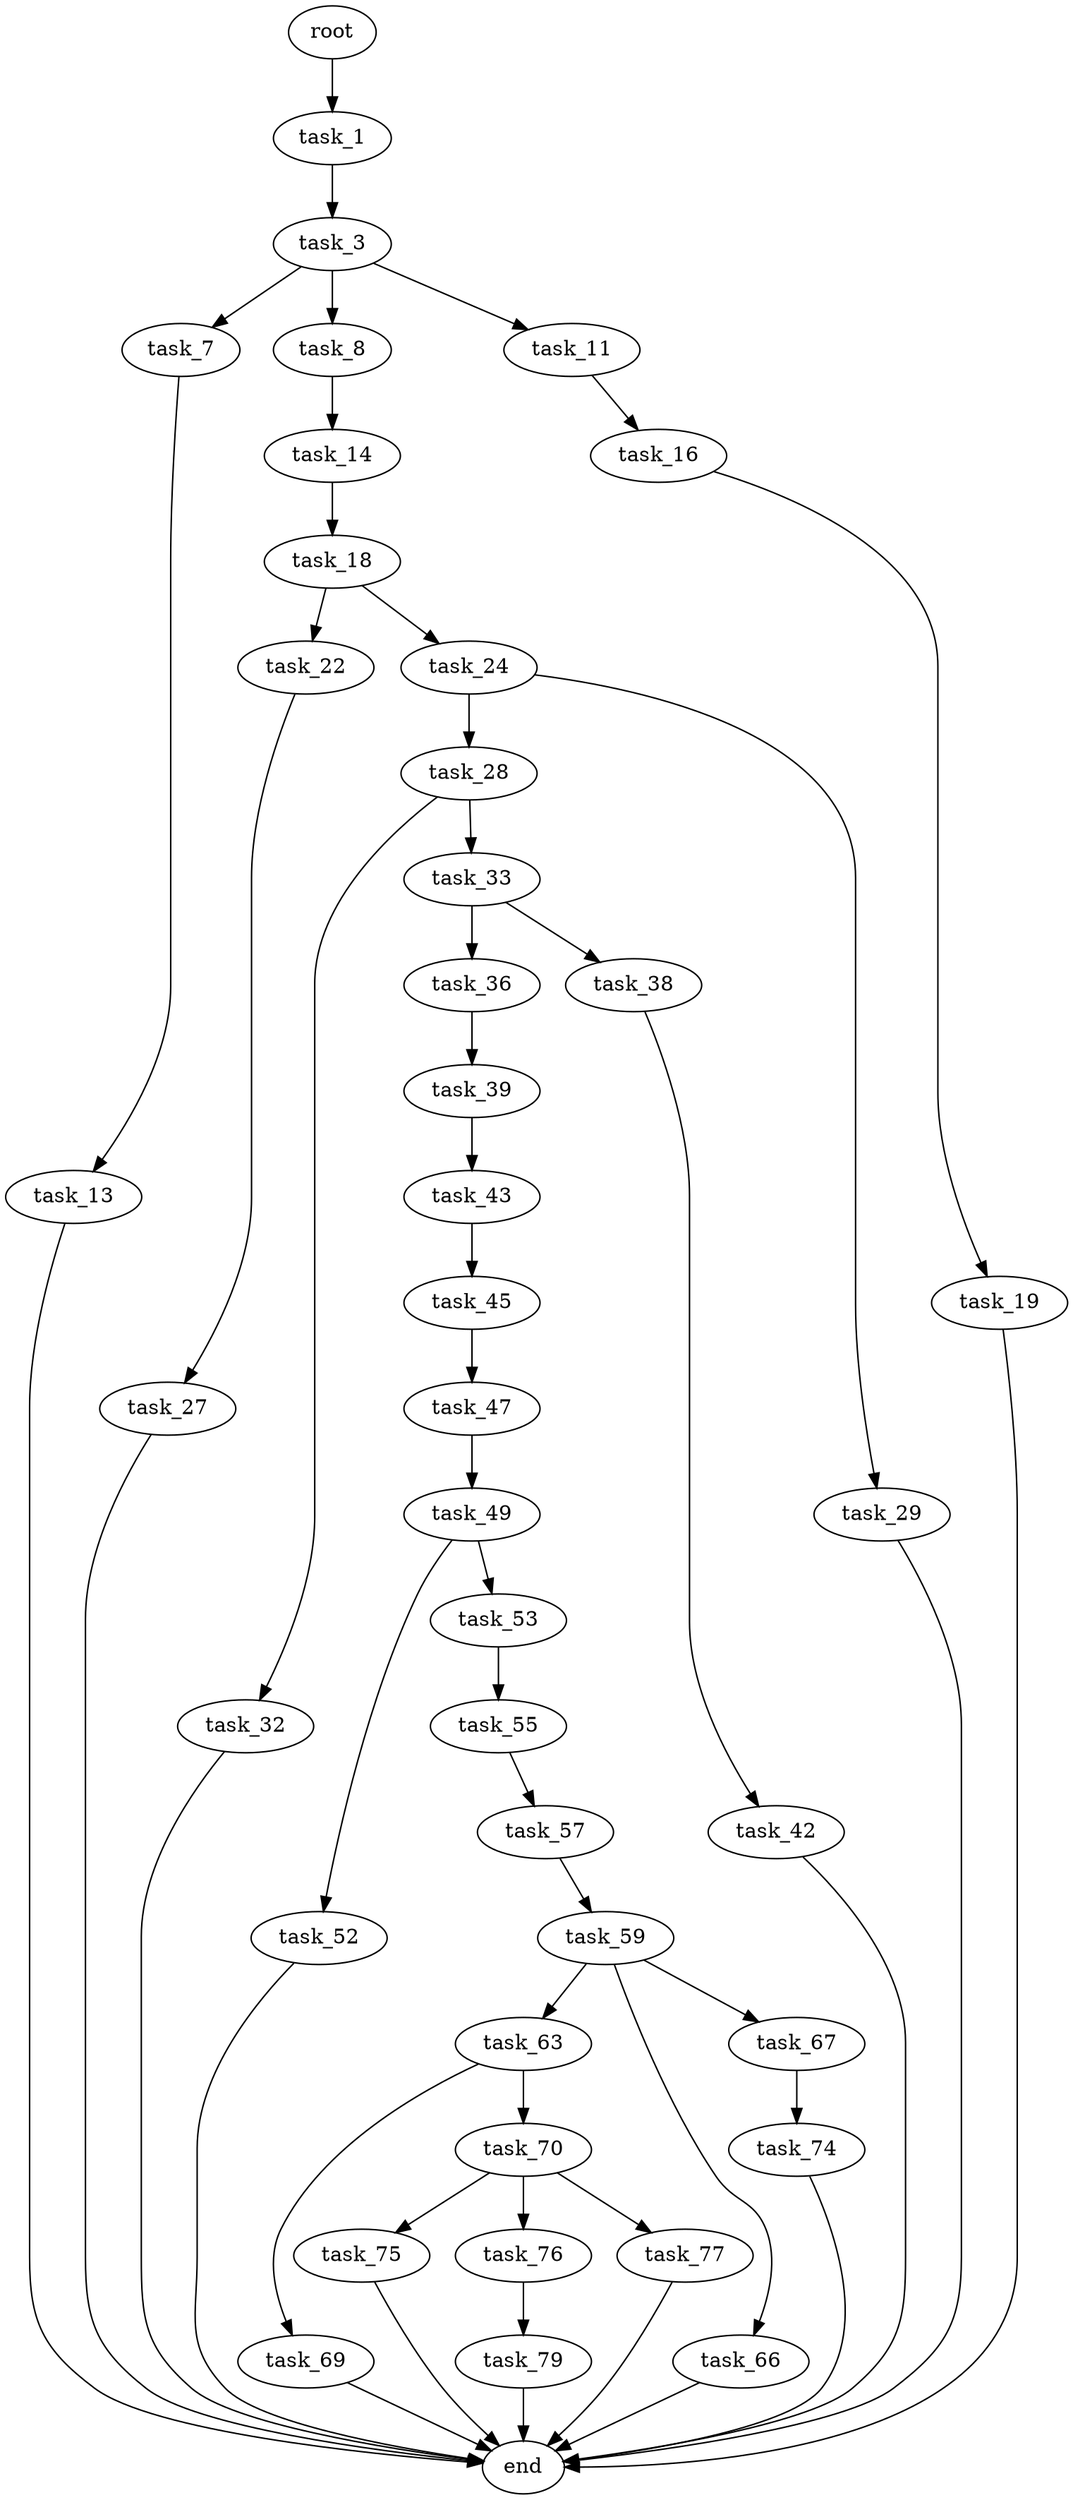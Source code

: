digraph G {
  root [size="0.000000"];
  task_1 [size="68719476736.000000"];
  task_3 [size="670622070527.000000"];
  task_7 [size="102548511769.000000"];
  task_8 [size="9161237758.000000"];
  task_11 [size="549755813888.000000"];
  task_13 [size="1073741824000.000000"];
  task_14 [size="1073741824000.000000"];
  task_16 [size="70028242400.000000"];
  task_18 [size="28991029248.000000"];
  task_19 [size="39756141507.000000"];
  task_22 [size="782757789696.000000"];
  task_24 [size="1483793878.000000"];
  task_27 [size="231928233984.000000"];
  task_28 [size="388752418037.000000"];
  task_29 [size="733404190049.000000"];
  task_32 [size="1073741824000.000000"];
  task_33 [size="630270534165.000000"];
  task_36 [size="18342619344.000000"];
  task_38 [size="24962727687.000000"];
  task_39 [size="1246283751526.000000"];
  task_42 [size="35602588301.000000"];
  task_43 [size="3844576286.000000"];
  task_45 [size="52332717163.000000"];
  task_47 [size="5763656826.000000"];
  task_49 [size="52868128805.000000"];
  task_52 [size="231928233984.000000"];
  task_53 [size="31404033145.000000"];
  task_55 [size="26046025158.000000"];
  task_57 [size="7315796322.000000"];
  task_59 [size="8589934592.000000"];
  task_63 [size="17289915633.000000"];
  task_66 [size="631909996.000000"];
  task_67 [size="477662169450.000000"];
  task_69 [size="10466033694.000000"];
  task_70 [size="28991029248.000000"];
  task_74 [size="1023182249115.000000"];
  task_75 [size="99882114275.000000"];
  task_76 [size="34062441780.000000"];
  task_77 [size="291046153777.000000"];
  task_79 [size="1073741824000.000000"];
  end [size="0.000000"];

  root -> task_1 [size="1.000000"];
  task_1 -> task_3 [size="134217728.000000"];
  task_3 -> task_7 [size="411041792.000000"];
  task_3 -> task_8 [size="411041792.000000"];
  task_3 -> task_11 [size="411041792.000000"];
  task_7 -> task_13 [size="411041792.000000"];
  task_8 -> task_14 [size="679477248.000000"];
  task_11 -> task_16 [size="536870912.000000"];
  task_13 -> end [size="1.000000"];
  task_14 -> task_18 [size="838860800.000000"];
  task_16 -> task_19 [size="301989888.000000"];
  task_18 -> task_22 [size="75497472.000000"];
  task_18 -> task_24 [size="75497472.000000"];
  task_19 -> end [size="1.000000"];
  task_22 -> task_27 [size="679477248.000000"];
  task_24 -> task_28 [size="33554432.000000"];
  task_24 -> task_29 [size="33554432.000000"];
  task_27 -> end [size="1.000000"];
  task_28 -> task_32 [size="536870912.000000"];
  task_28 -> task_33 [size="536870912.000000"];
  task_29 -> end [size="1.000000"];
  task_32 -> end [size="1.000000"];
  task_33 -> task_36 [size="838860800.000000"];
  task_33 -> task_38 [size="838860800.000000"];
  task_36 -> task_39 [size="679477248.000000"];
  task_38 -> task_42 [size="838860800.000000"];
  task_39 -> task_43 [size="838860800.000000"];
  task_42 -> end [size="1.000000"];
  task_43 -> task_45 [size="75497472.000000"];
  task_45 -> task_47 [size="838860800.000000"];
  task_47 -> task_49 [size="134217728.000000"];
  task_49 -> task_52 [size="838860800.000000"];
  task_49 -> task_53 [size="838860800.000000"];
  task_52 -> end [size="1.000000"];
  task_53 -> task_55 [size="134217728.000000"];
  task_55 -> task_57 [size="838860800.000000"];
  task_57 -> task_59 [size="134217728.000000"];
  task_59 -> task_63 [size="33554432.000000"];
  task_59 -> task_66 [size="33554432.000000"];
  task_59 -> task_67 [size="33554432.000000"];
  task_63 -> task_69 [size="536870912.000000"];
  task_63 -> task_70 [size="536870912.000000"];
  task_66 -> end [size="1.000000"];
  task_67 -> task_74 [size="301989888.000000"];
  task_69 -> end [size="1.000000"];
  task_70 -> task_75 [size="75497472.000000"];
  task_70 -> task_76 [size="75497472.000000"];
  task_70 -> task_77 [size="75497472.000000"];
  task_74 -> end [size="1.000000"];
  task_75 -> end [size="1.000000"];
  task_76 -> task_79 [size="838860800.000000"];
  task_77 -> end [size="1.000000"];
  task_79 -> end [size="1.000000"];
}
